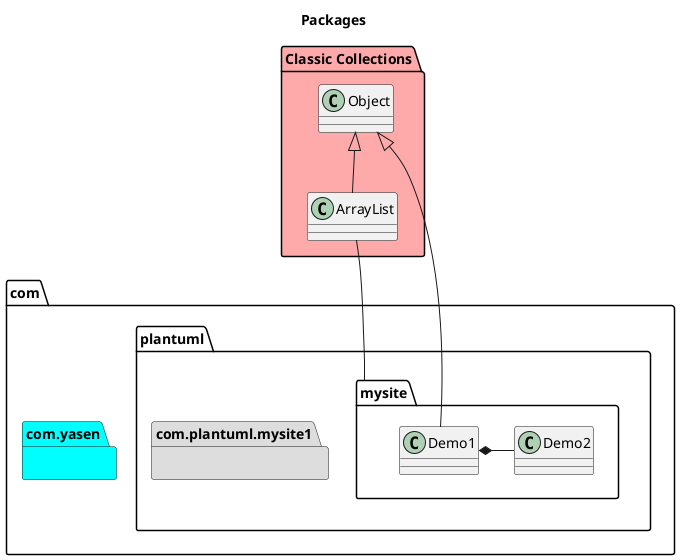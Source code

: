@startuml
title Packages

package "Classic Collections" #FFAAAA {
    class Object
    class ArrayList
    Object <|-- ArrayList
}

package com.plantuml.mysite {
    class Demo1
    class Demo2
    Demo1 *- Demo2
}

Object <|-- Demo1

package com.plantuml.mysite1 #DDDDDD {}

package com.yasen #cyan {}

ArrayList -- com.plantuml.mysite

@enduml